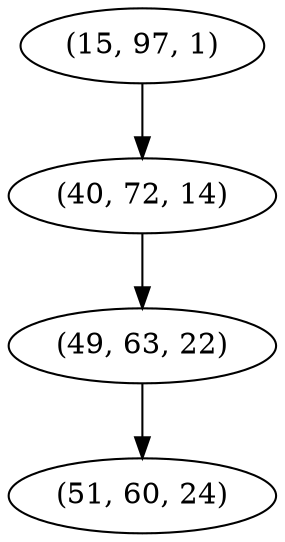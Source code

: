 digraph tree {
    "(15, 97, 1)";
    "(40, 72, 14)";
    "(49, 63, 22)";
    "(51, 60, 24)";
    "(15, 97, 1)" -> "(40, 72, 14)";
    "(40, 72, 14)" -> "(49, 63, 22)";
    "(49, 63, 22)" -> "(51, 60, 24)";
}
